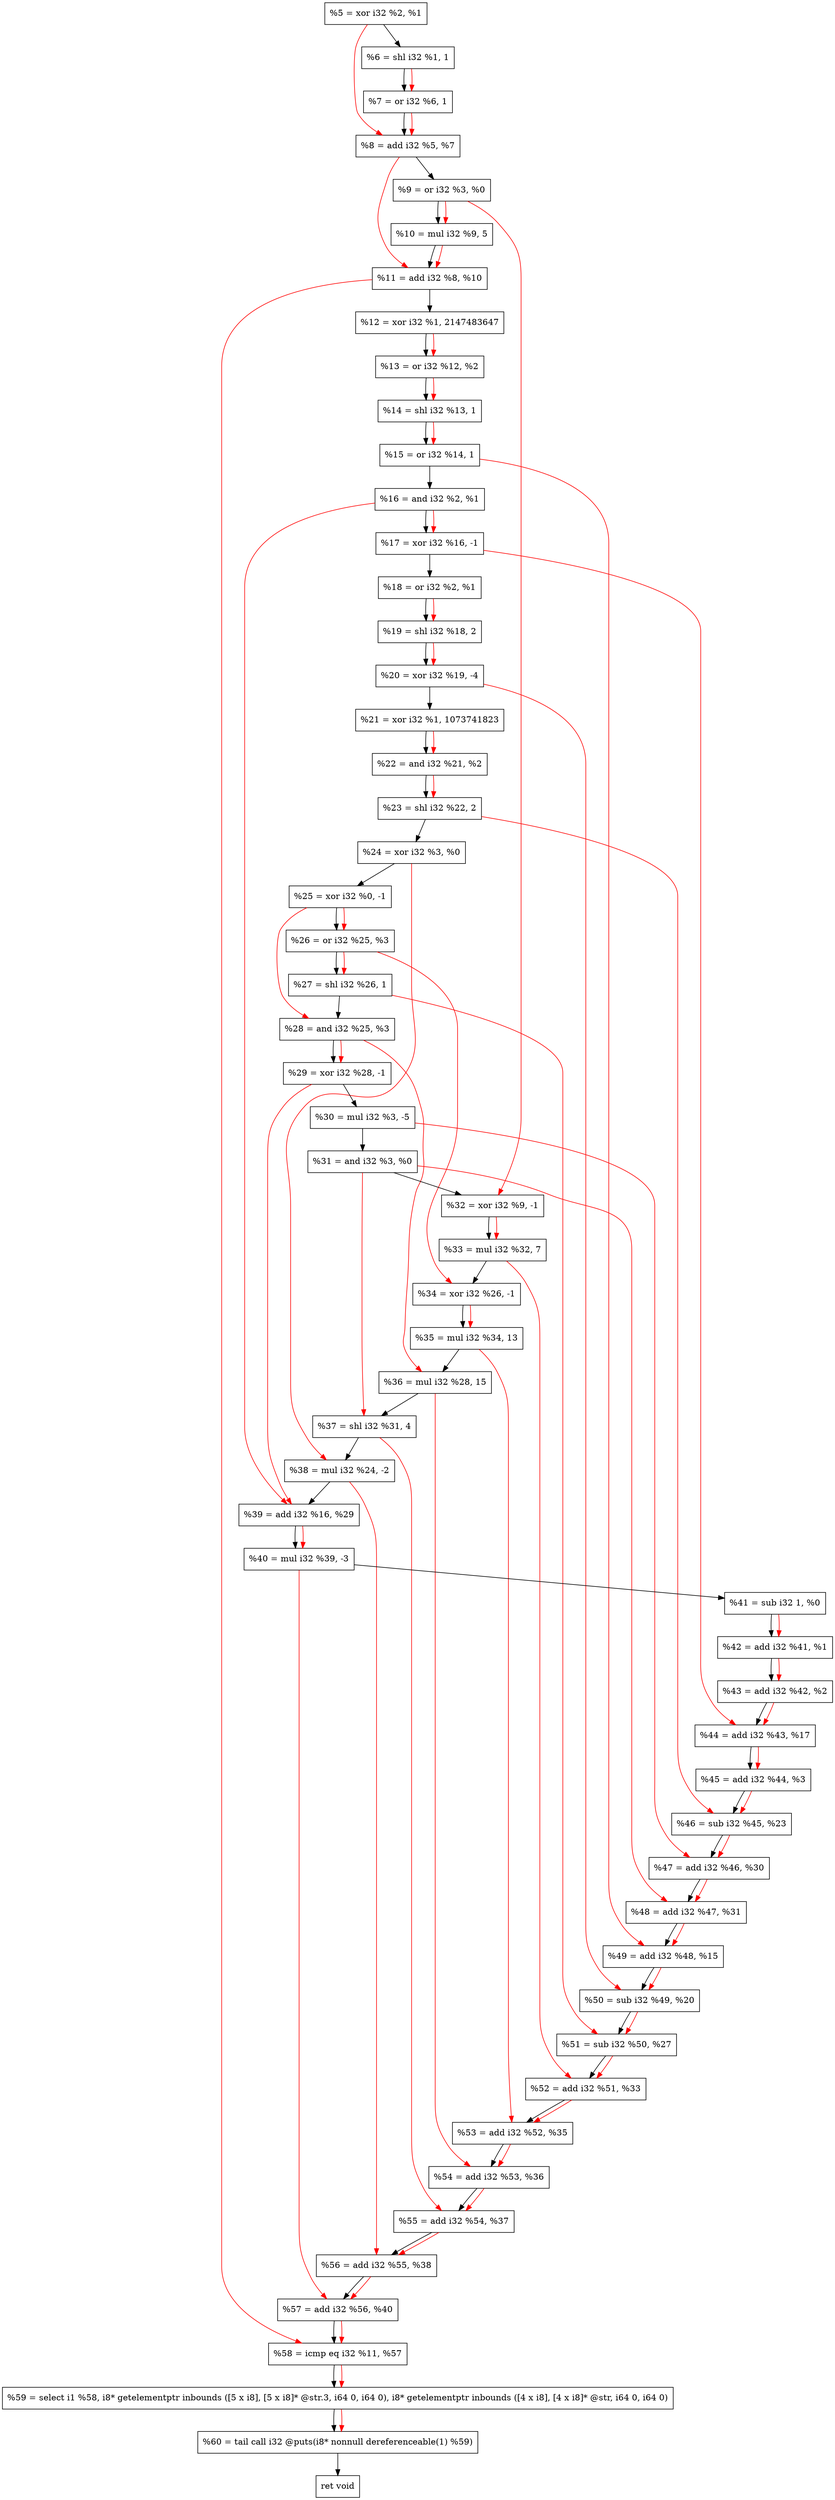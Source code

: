 digraph "DFG for'crackme' function" {
	Node0x1c6d7f0[shape=record, label="  %5 = xor i32 %2, %1"];
	Node0x1c6de70[shape=record, label="  %6 = shl i32 %1, 1"];
	Node0x1c6dee0[shape=record, label="  %7 = or i32 %6, 1"];
	Node0x1c6df50[shape=record, label="  %8 = add i32 %5, %7"];
	Node0x1c6dfc0[shape=record, label="  %9 = or i32 %3, %0"];
	Node0x1c6e060[shape=record, label="  %10 = mul i32 %9, 5"];
	Node0x1c6e0d0[shape=record, label="  %11 = add i32 %8, %10"];
	Node0x1c6e170[shape=record, label="  %12 = xor i32 %1, 2147483647"];
	Node0x1c6e1e0[shape=record, label="  %13 = or i32 %12, %2"];
	Node0x1c6e250[shape=record, label="  %14 = shl i32 %13, 1"];
	Node0x1c6e2c0[shape=record, label="  %15 = or i32 %14, 1"];
	Node0x1c6e330[shape=record, label="  %16 = and i32 %2, %1"];
	Node0x1c6e3d0[shape=record, label="  %17 = xor i32 %16, -1"];
	Node0x1c6e440[shape=record, label="  %18 = or i32 %2, %1"];
	Node0x1c6e4e0[shape=record, label="  %19 = shl i32 %18, 2"];
	Node0x1c6e580[shape=record, label="  %20 = xor i32 %19, -4"];
	Node0x1c6e620[shape=record, label="  %21 = xor i32 %1, 1073741823"];
	Node0x1c6e690[shape=record, label="  %22 = and i32 %21, %2"];
	Node0x1c6e700[shape=record, label="  %23 = shl i32 %22, 2"];
	Node0x1c6e770[shape=record, label="  %24 = xor i32 %3, %0"];
	Node0x1c6e7e0[shape=record, label="  %25 = xor i32 %0, -1"];
	Node0x1c6e850[shape=record, label="  %26 = or i32 %25, %3"];
	Node0x1c6e8c0[shape=record, label="  %27 = shl i32 %26, 1"];
	Node0x1c6e930[shape=record, label="  %28 = and i32 %25, %3"];
	Node0x1c6e9a0[shape=record, label="  %29 = xor i32 %28, -1"];
	Node0x1c6ea40[shape=record, label="  %30 = mul i32 %3, -5"];
	Node0x1c6eab0[shape=record, label="  %31 = and i32 %3, %0"];
	Node0x1c6eb20[shape=record, label="  %32 = xor i32 %9, -1"];
	Node0x1c6edd0[shape=record, label="  %33 = mul i32 %32, 7"];
	Node0x1c6ee40[shape=record, label="  %34 = xor i32 %26, -1"];
	Node0x1c6eee0[shape=record, label="  %35 = mul i32 %34, 13"];
	Node0x1c6ef80[shape=record, label="  %36 = mul i32 %28, 15"];
	Node0x1c6f020[shape=record, label="  %37 = shl i32 %31, 4"];
	Node0x1c6f0c0[shape=record, label="  %38 = mul i32 %24, -2"];
	Node0x1c6f130[shape=record, label="  %39 = add i32 %16, %29"];
	Node0x1c6f1d0[shape=record, label="  %40 = mul i32 %39, -3"];
	Node0x1c6f240[shape=record, label="  %41 = sub i32 1, %0"];
	Node0x1c6f2b0[shape=record, label="  %42 = add i32 %41, %1"];
	Node0x1c6f320[shape=record, label="  %43 = add i32 %42, %2"];
	Node0x1c6f390[shape=record, label="  %44 = add i32 %43, %17"];
	Node0x1c6f400[shape=record, label="  %45 = add i32 %44, %3"];
	Node0x1c6f470[shape=record, label="  %46 = sub i32 %45, %23"];
	Node0x1c6f4e0[shape=record, label="  %47 = add i32 %46, %30"];
	Node0x1c6f550[shape=record, label="  %48 = add i32 %47, %31"];
	Node0x1c6f5c0[shape=record, label="  %49 = add i32 %48, %15"];
	Node0x1c6f630[shape=record, label="  %50 = sub i32 %49, %20"];
	Node0x1c6f6a0[shape=record, label="  %51 = sub i32 %50, %27"];
	Node0x1c6f710[shape=record, label="  %52 = add i32 %51, %33"];
	Node0x1c6f780[shape=record, label="  %53 = add i32 %52, %35"];
	Node0x1c6f7f0[shape=record, label="  %54 = add i32 %53, %36"];
	Node0x1c6f860[shape=record, label="  %55 = add i32 %54, %37"];
	Node0x1c6f8d0[shape=record, label="  %56 = add i32 %55, %38"];
	Node0x1c6f940[shape=record, label="  %57 = add i32 %56, %40"];
	Node0x1c6f9b0[shape=record, label="  %58 = icmp eq i32 %11, %57"];
	Node0x1c0e268[shape=record, label="  %59 = select i1 %58, i8* getelementptr inbounds ([5 x i8], [5 x i8]* @str.3, i64 0, i64 0), i8* getelementptr inbounds ([4 x i8], [4 x i8]* @str, i64 0, i64 0)"];
	Node0x1c6fe50[shape=record, label="  %60 = tail call i32 @puts(i8* nonnull dereferenceable(1) %59)"];
	Node0x1c6fea0[shape=record, label="  ret void"];
	Node0x1c6d7f0 -> Node0x1c6de70;
	Node0x1c6de70 -> Node0x1c6dee0;
	Node0x1c6dee0 -> Node0x1c6df50;
	Node0x1c6df50 -> Node0x1c6dfc0;
	Node0x1c6dfc0 -> Node0x1c6e060;
	Node0x1c6e060 -> Node0x1c6e0d0;
	Node0x1c6e0d0 -> Node0x1c6e170;
	Node0x1c6e170 -> Node0x1c6e1e0;
	Node0x1c6e1e0 -> Node0x1c6e250;
	Node0x1c6e250 -> Node0x1c6e2c0;
	Node0x1c6e2c0 -> Node0x1c6e330;
	Node0x1c6e330 -> Node0x1c6e3d0;
	Node0x1c6e3d0 -> Node0x1c6e440;
	Node0x1c6e440 -> Node0x1c6e4e0;
	Node0x1c6e4e0 -> Node0x1c6e580;
	Node0x1c6e580 -> Node0x1c6e620;
	Node0x1c6e620 -> Node0x1c6e690;
	Node0x1c6e690 -> Node0x1c6e700;
	Node0x1c6e700 -> Node0x1c6e770;
	Node0x1c6e770 -> Node0x1c6e7e0;
	Node0x1c6e7e0 -> Node0x1c6e850;
	Node0x1c6e850 -> Node0x1c6e8c0;
	Node0x1c6e8c0 -> Node0x1c6e930;
	Node0x1c6e930 -> Node0x1c6e9a0;
	Node0x1c6e9a0 -> Node0x1c6ea40;
	Node0x1c6ea40 -> Node0x1c6eab0;
	Node0x1c6eab0 -> Node0x1c6eb20;
	Node0x1c6eb20 -> Node0x1c6edd0;
	Node0x1c6edd0 -> Node0x1c6ee40;
	Node0x1c6ee40 -> Node0x1c6eee0;
	Node0x1c6eee0 -> Node0x1c6ef80;
	Node0x1c6ef80 -> Node0x1c6f020;
	Node0x1c6f020 -> Node0x1c6f0c0;
	Node0x1c6f0c0 -> Node0x1c6f130;
	Node0x1c6f130 -> Node0x1c6f1d0;
	Node0x1c6f1d0 -> Node0x1c6f240;
	Node0x1c6f240 -> Node0x1c6f2b0;
	Node0x1c6f2b0 -> Node0x1c6f320;
	Node0x1c6f320 -> Node0x1c6f390;
	Node0x1c6f390 -> Node0x1c6f400;
	Node0x1c6f400 -> Node0x1c6f470;
	Node0x1c6f470 -> Node0x1c6f4e0;
	Node0x1c6f4e0 -> Node0x1c6f550;
	Node0x1c6f550 -> Node0x1c6f5c0;
	Node0x1c6f5c0 -> Node0x1c6f630;
	Node0x1c6f630 -> Node0x1c6f6a0;
	Node0x1c6f6a0 -> Node0x1c6f710;
	Node0x1c6f710 -> Node0x1c6f780;
	Node0x1c6f780 -> Node0x1c6f7f0;
	Node0x1c6f7f0 -> Node0x1c6f860;
	Node0x1c6f860 -> Node0x1c6f8d0;
	Node0x1c6f8d0 -> Node0x1c6f940;
	Node0x1c6f940 -> Node0x1c6f9b0;
	Node0x1c6f9b0 -> Node0x1c0e268;
	Node0x1c0e268 -> Node0x1c6fe50;
	Node0x1c6fe50 -> Node0x1c6fea0;
edge [color=red]
	Node0x1c6de70 -> Node0x1c6dee0;
	Node0x1c6d7f0 -> Node0x1c6df50;
	Node0x1c6dee0 -> Node0x1c6df50;
	Node0x1c6dfc0 -> Node0x1c6e060;
	Node0x1c6df50 -> Node0x1c6e0d0;
	Node0x1c6e060 -> Node0x1c6e0d0;
	Node0x1c6e170 -> Node0x1c6e1e0;
	Node0x1c6e1e0 -> Node0x1c6e250;
	Node0x1c6e250 -> Node0x1c6e2c0;
	Node0x1c6e330 -> Node0x1c6e3d0;
	Node0x1c6e440 -> Node0x1c6e4e0;
	Node0x1c6e4e0 -> Node0x1c6e580;
	Node0x1c6e620 -> Node0x1c6e690;
	Node0x1c6e690 -> Node0x1c6e700;
	Node0x1c6e7e0 -> Node0x1c6e850;
	Node0x1c6e850 -> Node0x1c6e8c0;
	Node0x1c6e7e0 -> Node0x1c6e930;
	Node0x1c6e930 -> Node0x1c6e9a0;
	Node0x1c6dfc0 -> Node0x1c6eb20;
	Node0x1c6eb20 -> Node0x1c6edd0;
	Node0x1c6e850 -> Node0x1c6ee40;
	Node0x1c6ee40 -> Node0x1c6eee0;
	Node0x1c6e930 -> Node0x1c6ef80;
	Node0x1c6eab0 -> Node0x1c6f020;
	Node0x1c6e770 -> Node0x1c6f0c0;
	Node0x1c6e330 -> Node0x1c6f130;
	Node0x1c6e9a0 -> Node0x1c6f130;
	Node0x1c6f130 -> Node0x1c6f1d0;
	Node0x1c6f240 -> Node0x1c6f2b0;
	Node0x1c6f2b0 -> Node0x1c6f320;
	Node0x1c6f320 -> Node0x1c6f390;
	Node0x1c6e3d0 -> Node0x1c6f390;
	Node0x1c6f390 -> Node0x1c6f400;
	Node0x1c6f400 -> Node0x1c6f470;
	Node0x1c6e700 -> Node0x1c6f470;
	Node0x1c6f470 -> Node0x1c6f4e0;
	Node0x1c6ea40 -> Node0x1c6f4e0;
	Node0x1c6f4e0 -> Node0x1c6f550;
	Node0x1c6eab0 -> Node0x1c6f550;
	Node0x1c6f550 -> Node0x1c6f5c0;
	Node0x1c6e2c0 -> Node0x1c6f5c0;
	Node0x1c6f5c0 -> Node0x1c6f630;
	Node0x1c6e580 -> Node0x1c6f630;
	Node0x1c6f630 -> Node0x1c6f6a0;
	Node0x1c6e8c0 -> Node0x1c6f6a0;
	Node0x1c6f6a0 -> Node0x1c6f710;
	Node0x1c6edd0 -> Node0x1c6f710;
	Node0x1c6f710 -> Node0x1c6f780;
	Node0x1c6eee0 -> Node0x1c6f780;
	Node0x1c6f780 -> Node0x1c6f7f0;
	Node0x1c6ef80 -> Node0x1c6f7f0;
	Node0x1c6f7f0 -> Node0x1c6f860;
	Node0x1c6f020 -> Node0x1c6f860;
	Node0x1c6f860 -> Node0x1c6f8d0;
	Node0x1c6f0c0 -> Node0x1c6f8d0;
	Node0x1c6f8d0 -> Node0x1c6f940;
	Node0x1c6f1d0 -> Node0x1c6f940;
	Node0x1c6e0d0 -> Node0x1c6f9b0;
	Node0x1c6f940 -> Node0x1c6f9b0;
	Node0x1c6f9b0 -> Node0x1c0e268;
	Node0x1c0e268 -> Node0x1c6fe50;
}
